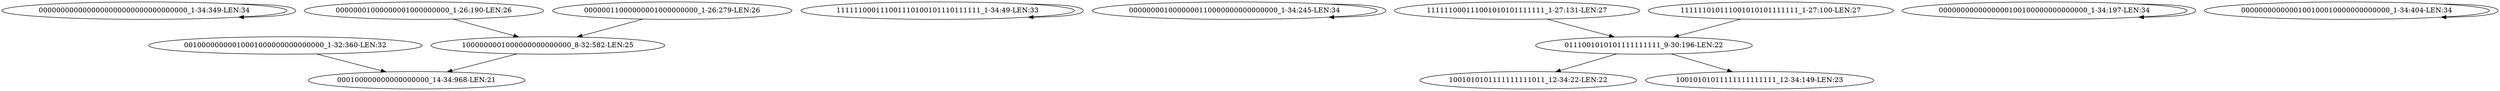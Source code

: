 digraph G {
    "0000000000000000000000000000000000_1-34:349-LEN:34" -> "0000000000000000000000000000000000_1-34:349-LEN:34";
    "00100000000010001000000000000000_1-32:360-LEN:32" -> "000100000000000000000_14-34:968-LEN:21";
    "111111000111001110100101110111111_1-34:49-LEN:33" -> "111111000111001110100101110111111_1-34:49-LEN:33";
    "0000000010000000110000000000000000_1-34:245-LEN:34" -> "0000000010000000110000000000000000_1-34:245-LEN:34";
    "111111000111001010101111111_1-27:131-LEN:27" -> "0111001010101111111111_9-30:196-LEN:22";
    "0000000000000000100100000000000000_1-34:197-LEN:34" -> "0000000000000000100100000000000000_1-34:197-LEN:34";
    "111111010111001010101111111_1-27:100-LEN:27" -> "0111001010101111111111_9-30:196-LEN:22";
    "1000000001000000000000000_8-32:582-LEN:25" -> "000100000000000000000_14-34:968-LEN:21";
    "0000000000000100100010000000000000_1-34:404-LEN:34" -> "0000000000000100100010000000000000_1-34:404-LEN:34";
    "0111001010101111111111_9-30:196-LEN:22" -> "1001010101111111111011_12-34:22-LEN:22";
    "0111001010101111111111_9-30:196-LEN:22" -> "10010101011111111111111_12-34:149-LEN:23";
    "00000001000000001000000000_1-26:190-LEN:26" -> "1000000001000000000000000_8-32:582-LEN:25";
    "00000011000000001000000000_1-26:279-LEN:26" -> "1000000001000000000000000_8-32:582-LEN:25";
}
